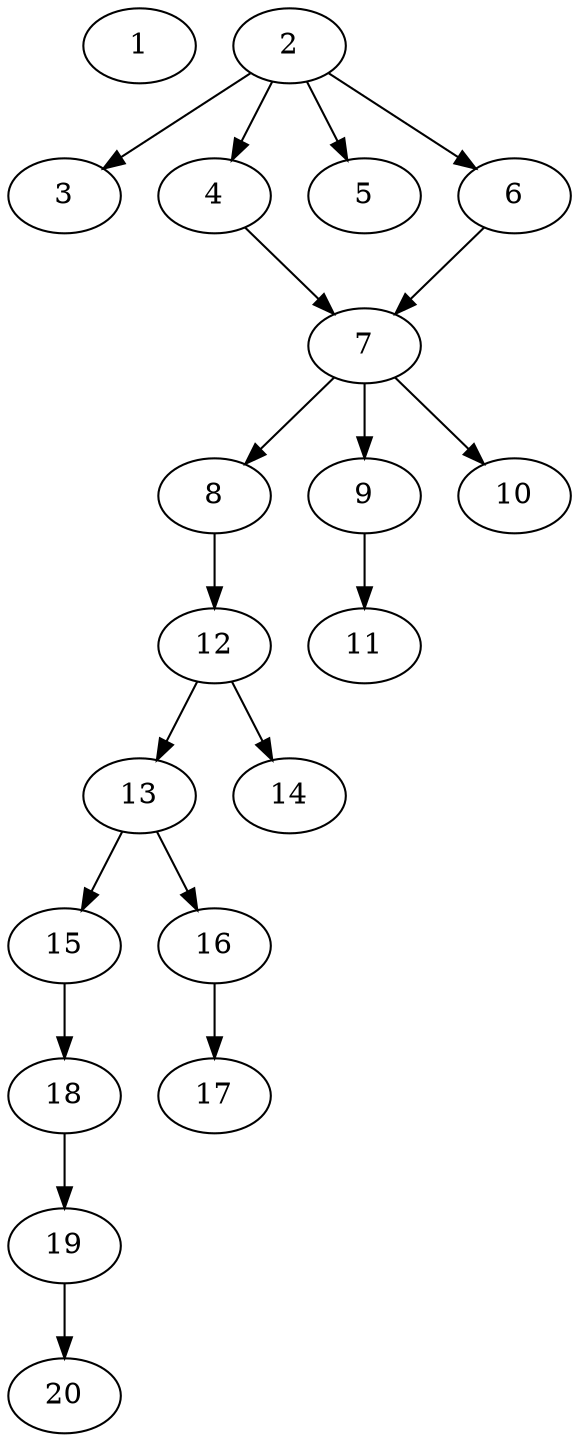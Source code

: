// DAG automatically generated by daggen at Sat Jul 27 15:35:20 2019
// ./daggen --dot -n 20 --ccr 0.5 --fat 0.4 --regular 0.5 --density 0.5 --mindata 5242880 --maxdata 52428800 
digraph G {
  1 [size="55185408", alpha="0.08", expect_size="27592704"] 
  2 [size="55326720", alpha="0.04", expect_size="27663360"] 
  2 -> 3 [size ="27663360"]
  2 -> 4 [size ="27663360"]
  2 -> 5 [size ="27663360"]
  2 -> 6 [size ="27663360"]
  3 [size="76457984", alpha="0.15", expect_size="38228992"] 
  4 [size="29202432", alpha="0.01", expect_size="14601216"] 
  4 -> 7 [size ="14601216"]
  5 [size="34363392", alpha="0.17", expect_size="17181696"] 
  6 [size="24795136", alpha="0.14", expect_size="12397568"] 
  6 -> 7 [size ="12397568"]
  7 [size="52701184", alpha="0.02", expect_size="26350592"] 
  7 -> 8 [size ="26350592"]
  7 -> 9 [size ="26350592"]
  7 -> 10 [size ="26350592"]
  8 [size="86212608", alpha="0.03", expect_size="43106304"] 
  8 -> 12 [size ="43106304"]
  9 [size="65601536", alpha="0.12", expect_size="32800768"] 
  9 -> 11 [size ="32800768"]
  10 [size="90431488", alpha="0.15", expect_size="45215744"] 
  11 [size="68294656", alpha="0.10", expect_size="34147328"] 
  12 [size="12154880", alpha="0.16", expect_size="6077440"] 
  12 -> 13 [size ="6077440"]
  12 -> 14 [size ="6077440"]
  13 [size="30916608", alpha="0.17", expect_size="15458304"] 
  13 -> 15 [size ="15458304"]
  13 -> 16 [size ="15458304"]
  14 [size="100970496", alpha="0.09", expect_size="50485248"] 
  15 [size="11208704", alpha="0.17", expect_size="5604352"] 
  15 -> 18 [size ="5604352"]
  16 [size="92207104", alpha="0.18", expect_size="46103552"] 
  16 -> 17 [size ="46103552"]
  17 [size="62388224", alpha="0.00", expect_size="31194112"] 
  18 [size="70735872", alpha="0.20", expect_size="35367936"] 
  18 -> 19 [size ="35367936"]
  19 [size="86231040", alpha="0.06", expect_size="43115520"] 
  19 -> 20 [size ="43115520"]
  20 [size="50466816", alpha="0.01", expect_size="25233408"] 
}
